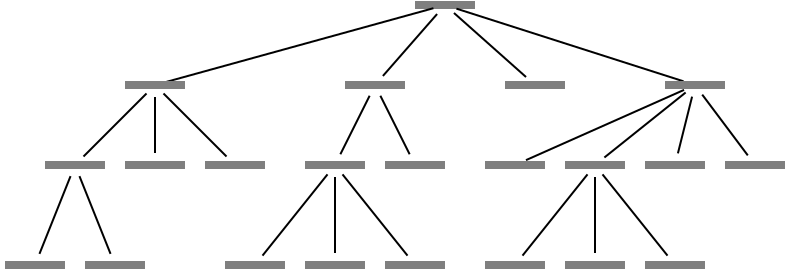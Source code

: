 <?xml version="1.0" encoding="UTF-8"?>
<dia:diagram xmlns:dia="http://www.lysator.liu.se/~alla/dia/">
  <dia:layer name="Arrière-plan" visible="true" active="true">
    <dia:object type="Standard - Line" version="0" id="O0">
      <dia:attribute name="obj_pos">
        <dia:point val="22,6.5"/>
      </dia:attribute>
      <dia:attribute name="obj_bb">
        <dia:rectangle val="21.8,6.3;25.2,6.7"/>
      </dia:attribute>
      <dia:attribute name="conn_endpoints">
        <dia:point val="22,6.5"/>
        <dia:point val="25,6.5"/>
      </dia:attribute>
      <dia:attribute name="numcp">
        <dia:int val="1"/>
      </dia:attribute>
      <dia:attribute name="line_color">
        <dia:color val="#7f7f7f"/>
      </dia:attribute>
      <dia:attribute name="line_width">
        <dia:real val="0.4"/>
      </dia:attribute>
    </dia:object>
    <dia:object type="Standard - Line" version="0" id="O1">
      <dia:attribute name="obj_pos">
        <dia:point val="23.5,6.5"/>
      </dia:attribute>
      <dia:attribute name="obj_bb">
        <dia:rectangle val="9.517,6.598;22.983,10.402"/>
      </dia:attribute>
      <dia:attribute name="conn_endpoints">
        <dia:point val="23.5,6.5"/>
        <dia:point val="9,10.5"/>
      </dia:attribute>
      <dia:attribute name="numcp">
        <dia:int val="1"/>
      </dia:attribute>
      <dia:attribute name="absolute_start_gap">
        <dia:real val="0.6"/>
      </dia:attribute>
      <dia:attribute name="absolute_end_gap">
        <dia:real val="0.6"/>
      </dia:attribute>
      <dia:connections>
        <dia:connection handle="0" to="O0" connection="0"/>
        <dia:connection handle="1" to="O5" connection="0"/>
      </dia:connections>
    </dia:object>
    <dia:object type="Standard - Line" version="0" id="O2">
      <dia:attribute name="obj_pos">
        <dia:point val="23.5,6.5"/>
      </dia:attribute>
      <dia:attribute name="obj_bb">
        <dia:rectangle val="20.325,6.881;23.175,10.119"/>
      </dia:attribute>
      <dia:attribute name="conn_endpoints">
        <dia:point val="23.5,6.5"/>
        <dia:point val="20,10.5"/>
      </dia:attribute>
      <dia:attribute name="numcp">
        <dia:int val="1"/>
      </dia:attribute>
      <dia:attribute name="absolute_start_gap">
        <dia:real val="0.6"/>
      </dia:attribute>
      <dia:attribute name="absolute_end_gap">
        <dia:real val="0.6"/>
      </dia:attribute>
      <dia:connections>
        <dia:connection handle="0" to="O0" connection="0"/>
        <dia:connection handle="1" to="O6" connection="0"/>
      </dia:connections>
    </dia:object>
    <dia:object type="Standard - Line" version="0" id="O3">
      <dia:attribute name="obj_pos">
        <dia:point val="23.5,6.5"/>
      </dia:attribute>
      <dia:attribute name="obj_bb">
        <dia:rectangle val="24.009,6.62;35.491,10.38"/>
      </dia:attribute>
      <dia:attribute name="conn_endpoints">
        <dia:point val="23.5,6.5"/>
        <dia:point val="36,10.5"/>
      </dia:attribute>
      <dia:attribute name="numcp">
        <dia:int val="1"/>
      </dia:attribute>
      <dia:attribute name="absolute_start_gap">
        <dia:real val="0.6"/>
      </dia:attribute>
      <dia:attribute name="absolute_end_gap">
        <dia:real val="0.6"/>
      </dia:attribute>
      <dia:connections>
        <dia:connection handle="0" to="O0" connection="0"/>
        <dia:connection handle="1" to="O8" connection="0"/>
      </dia:connections>
    </dia:object>
    <dia:object type="Standard - Line" version="0" id="O4">
      <dia:attribute name="obj_pos">
        <dia:point val="23.5,6.5"/>
      </dia:attribute>
      <dia:attribute name="obj_bb">
        <dia:rectangle val="23.878,6.828;27.622,10.172"/>
      </dia:attribute>
      <dia:attribute name="conn_endpoints">
        <dia:point val="23.5,6.5"/>
        <dia:point val="28,10.5"/>
      </dia:attribute>
      <dia:attribute name="numcp">
        <dia:int val="1"/>
      </dia:attribute>
      <dia:attribute name="absolute_start_gap">
        <dia:real val="0.6"/>
      </dia:attribute>
      <dia:attribute name="absolute_end_gap">
        <dia:real val="0.6"/>
      </dia:attribute>
      <dia:connections>
        <dia:connection handle="0" to="O0" connection="0"/>
        <dia:connection handle="1" to="O7" connection="0"/>
      </dia:connections>
    </dia:object>
    <dia:object type="Standard - Line" version="0" id="O5">
      <dia:attribute name="obj_pos">
        <dia:point val="7.5,10.5"/>
      </dia:attribute>
      <dia:attribute name="obj_bb">
        <dia:rectangle val="7.3,10.3;10.7,10.7"/>
      </dia:attribute>
      <dia:attribute name="conn_endpoints">
        <dia:point val="7.5,10.5"/>
        <dia:point val="10.5,10.5"/>
      </dia:attribute>
      <dia:attribute name="numcp">
        <dia:int val="1"/>
      </dia:attribute>
      <dia:attribute name="line_color">
        <dia:color val="#7f7f7f"/>
      </dia:attribute>
      <dia:attribute name="line_width">
        <dia:real val="0.4"/>
      </dia:attribute>
    </dia:object>
    <dia:object type="Standard - Line" version="0" id="O6">
      <dia:attribute name="obj_pos">
        <dia:point val="18.5,10.5"/>
      </dia:attribute>
      <dia:attribute name="obj_bb">
        <dia:rectangle val="18.3,10.3;21.7,10.7"/>
      </dia:attribute>
      <dia:attribute name="conn_endpoints">
        <dia:point val="18.5,10.5"/>
        <dia:point val="21.5,10.5"/>
      </dia:attribute>
      <dia:attribute name="numcp">
        <dia:int val="1"/>
      </dia:attribute>
      <dia:attribute name="line_color">
        <dia:color val="#7f7f7f"/>
      </dia:attribute>
      <dia:attribute name="line_width">
        <dia:real val="0.4"/>
      </dia:attribute>
    </dia:object>
    <dia:object type="Standard - Line" version="0" id="O7">
      <dia:attribute name="obj_pos">
        <dia:point val="26.5,10.5"/>
      </dia:attribute>
      <dia:attribute name="obj_bb">
        <dia:rectangle val="26.3,10.3;29.7,10.7"/>
      </dia:attribute>
      <dia:attribute name="conn_endpoints">
        <dia:point val="26.5,10.5"/>
        <dia:point val="29.5,10.5"/>
      </dia:attribute>
      <dia:attribute name="numcp">
        <dia:int val="1"/>
      </dia:attribute>
      <dia:attribute name="line_color">
        <dia:color val="#7f7f7f"/>
      </dia:attribute>
      <dia:attribute name="line_width">
        <dia:real val="0.4"/>
      </dia:attribute>
    </dia:object>
    <dia:object type="Standard - Line" version="0" id="O8">
      <dia:attribute name="obj_pos">
        <dia:point val="34.5,10.5"/>
      </dia:attribute>
      <dia:attribute name="obj_bb">
        <dia:rectangle val="34.3,10.3;37.7,10.7"/>
      </dia:attribute>
      <dia:attribute name="conn_endpoints">
        <dia:point val="34.5,10.5"/>
        <dia:point val="37.5,10.5"/>
      </dia:attribute>
      <dia:attribute name="numcp">
        <dia:int val="1"/>
      </dia:attribute>
      <dia:attribute name="line_color">
        <dia:color val="#7f7f7f"/>
      </dia:attribute>
      <dia:attribute name="line_width">
        <dia:real val="0.4"/>
      </dia:attribute>
    </dia:object>
    <dia:object type="Standard - Line" version="0" id="O9">
      <dia:attribute name="obj_pos">
        <dia:point val="9,10.5"/>
      </dia:attribute>
      <dia:attribute name="obj_bb">
        <dia:rectangle val="5.354,10.854;8.646,14.146"/>
      </dia:attribute>
      <dia:attribute name="conn_endpoints">
        <dia:point val="9,10.5"/>
        <dia:point val="5,14.5"/>
      </dia:attribute>
      <dia:attribute name="numcp">
        <dia:int val="1"/>
      </dia:attribute>
      <dia:attribute name="absolute_start_gap">
        <dia:real val="0.6"/>
      </dia:attribute>
      <dia:attribute name="absolute_end_gap">
        <dia:real val="0.6"/>
      </dia:attribute>
      <dia:connections>
        <dia:connection handle="0" to="O5" connection="0"/>
        <dia:connection handle="1" to="O10" connection="0"/>
      </dia:connections>
    </dia:object>
    <dia:object type="Standard - Line" version="0" id="O10">
      <dia:attribute name="obj_pos">
        <dia:point val="3.5,14.5"/>
      </dia:attribute>
      <dia:attribute name="obj_bb">
        <dia:rectangle val="3.3,14.3;6.7,14.7"/>
      </dia:attribute>
      <dia:attribute name="conn_endpoints">
        <dia:point val="3.5,14.5"/>
        <dia:point val="6.5,14.5"/>
      </dia:attribute>
      <dia:attribute name="numcp">
        <dia:int val="1"/>
      </dia:attribute>
      <dia:attribute name="line_color">
        <dia:color val="#7f7f7f"/>
      </dia:attribute>
      <dia:attribute name="line_width">
        <dia:real val="0.4"/>
      </dia:attribute>
    </dia:object>
    <dia:object type="Standard - Line" version="0" id="O11">
      <dia:attribute name="obj_pos">
        <dia:point val="11.5,14.5"/>
      </dia:attribute>
      <dia:attribute name="obj_bb">
        <dia:rectangle val="11.3,14.3;14.7,14.7"/>
      </dia:attribute>
      <dia:attribute name="conn_endpoints">
        <dia:point val="11.5,14.5"/>
        <dia:point val="14.5,14.5"/>
      </dia:attribute>
      <dia:attribute name="numcp">
        <dia:int val="1"/>
      </dia:attribute>
      <dia:attribute name="line_color">
        <dia:color val="#7f7f7f"/>
      </dia:attribute>
      <dia:attribute name="line_width">
        <dia:real val="0.4"/>
      </dia:attribute>
    </dia:object>
    <dia:object type="Standard - Line" version="0" id="O12">
      <dia:attribute name="obj_pos">
        <dia:point val="7.5,14.5"/>
      </dia:attribute>
      <dia:attribute name="obj_bb">
        <dia:rectangle val="7.3,14.3;10.7,14.7"/>
      </dia:attribute>
      <dia:attribute name="conn_endpoints">
        <dia:point val="7.5,14.5"/>
        <dia:point val="10.5,14.5"/>
      </dia:attribute>
      <dia:attribute name="numcp">
        <dia:int val="1"/>
      </dia:attribute>
      <dia:attribute name="line_color">
        <dia:color val="#7f7f7f"/>
      </dia:attribute>
      <dia:attribute name="line_width">
        <dia:real val="0.4"/>
      </dia:attribute>
    </dia:object>
    <dia:object type="Standard - Line" version="0" id="O13">
      <dia:attribute name="obj_pos">
        <dia:point val="9,10.5"/>
      </dia:attribute>
      <dia:attribute name="obj_bb">
        <dia:rectangle val="8.95,11.05;9.05,13.95"/>
      </dia:attribute>
      <dia:attribute name="conn_endpoints">
        <dia:point val="9,10.5"/>
        <dia:point val="9,14.5"/>
      </dia:attribute>
      <dia:attribute name="numcp">
        <dia:int val="1"/>
      </dia:attribute>
      <dia:attribute name="absolute_start_gap">
        <dia:real val="0.6"/>
      </dia:attribute>
      <dia:attribute name="absolute_end_gap">
        <dia:real val="0.6"/>
      </dia:attribute>
      <dia:connections>
        <dia:connection handle="0" to="O5" connection="0"/>
        <dia:connection handle="1" to="O12" connection="0"/>
      </dia:connections>
    </dia:object>
    <dia:object type="Standard - Line" version="0" id="O14">
      <dia:attribute name="obj_pos">
        <dia:point val="9,10.5"/>
      </dia:attribute>
      <dia:attribute name="obj_bb">
        <dia:rectangle val="9.354,10.854;12.646,14.146"/>
      </dia:attribute>
      <dia:attribute name="conn_endpoints">
        <dia:point val="9,10.5"/>
        <dia:point val="13,14.5"/>
      </dia:attribute>
      <dia:attribute name="numcp">
        <dia:int val="1"/>
      </dia:attribute>
      <dia:attribute name="absolute_start_gap">
        <dia:real val="0.6"/>
      </dia:attribute>
      <dia:attribute name="absolute_end_gap">
        <dia:real val="0.6"/>
      </dia:attribute>
      <dia:connections>
        <dia:connection handle="0" to="O5" connection="0"/>
        <dia:connection handle="1" to="O11" connection="0"/>
      </dia:connections>
    </dia:object>
    <dia:object type="Standard - Line" version="0" id="O15">
      <dia:attribute name="obj_pos">
        <dia:point val="16.5,14.5"/>
      </dia:attribute>
      <dia:attribute name="obj_bb">
        <dia:rectangle val="16.3,14.3;19.7,14.7"/>
      </dia:attribute>
      <dia:attribute name="conn_endpoints">
        <dia:point val="16.5,14.5"/>
        <dia:point val="19.5,14.5"/>
      </dia:attribute>
      <dia:attribute name="numcp">
        <dia:int val="1"/>
      </dia:attribute>
      <dia:attribute name="line_color">
        <dia:color val="#7f7f7f"/>
      </dia:attribute>
      <dia:attribute name="line_width">
        <dia:real val="0.4"/>
      </dia:attribute>
    </dia:object>
    <dia:object type="Standard - Line" version="0" id="O16">
      <dia:attribute name="obj_pos">
        <dia:point val="20.5,14.5"/>
      </dia:attribute>
      <dia:attribute name="obj_bb">
        <dia:rectangle val="20.3,14.3;23.7,14.7"/>
      </dia:attribute>
      <dia:attribute name="conn_endpoints">
        <dia:point val="20.5,14.5"/>
        <dia:point val="23.5,14.5"/>
      </dia:attribute>
      <dia:attribute name="numcp">
        <dia:int val="1"/>
      </dia:attribute>
      <dia:attribute name="line_color">
        <dia:color val="#7f7f7f"/>
      </dia:attribute>
      <dia:attribute name="line_width">
        <dia:real val="0.4"/>
      </dia:attribute>
    </dia:object>
    <dia:object type="Standard - Line" version="0" id="O17">
      <dia:attribute name="obj_pos">
        <dia:point val="18,14.5"/>
      </dia:attribute>
      <dia:attribute name="obj_bb">
        <dia:rectangle val="18.201,10.97;19.799,14.03"/>
      </dia:attribute>
      <dia:attribute name="conn_endpoints">
        <dia:point val="18,14.5"/>
        <dia:point val="20,10.5"/>
      </dia:attribute>
      <dia:attribute name="numcp">
        <dia:int val="1"/>
      </dia:attribute>
      <dia:attribute name="absolute_start_gap">
        <dia:real val="0.6"/>
      </dia:attribute>
      <dia:attribute name="absolute_end_gap">
        <dia:real val="0.6"/>
      </dia:attribute>
      <dia:connections>
        <dia:connection handle="0" to="O15" connection="0"/>
        <dia:connection handle="1" to="O6" connection="0"/>
      </dia:connections>
    </dia:object>
    <dia:object type="Standard - Line" version="0" id="O18">
      <dia:attribute name="obj_pos">
        <dia:point val="20,10.5"/>
      </dia:attribute>
      <dia:attribute name="obj_bb">
        <dia:rectangle val="20.201,10.97;21.799,14.03"/>
      </dia:attribute>
      <dia:attribute name="conn_endpoints">
        <dia:point val="20,10.5"/>
        <dia:point val="22,14.5"/>
      </dia:attribute>
      <dia:attribute name="numcp">
        <dia:int val="1"/>
      </dia:attribute>
      <dia:attribute name="absolute_start_gap">
        <dia:real val="0.6"/>
      </dia:attribute>
      <dia:attribute name="absolute_end_gap">
        <dia:real val="0.6"/>
      </dia:attribute>
      <dia:connections>
        <dia:connection handle="0" to="O6" connection="0"/>
        <dia:connection handle="1" to="O16" connection="0"/>
      </dia:connections>
    </dia:object>
    <dia:object type="Standard - Line" version="0" id="O19">
      <dia:attribute name="obj_pos">
        <dia:point val="25.5,14.5"/>
      </dia:attribute>
      <dia:attribute name="obj_bb">
        <dia:rectangle val="25.3,14.3;28.7,14.7"/>
      </dia:attribute>
      <dia:attribute name="conn_endpoints">
        <dia:point val="25.5,14.5"/>
        <dia:point val="28.5,14.5"/>
      </dia:attribute>
      <dia:attribute name="numcp">
        <dia:int val="1"/>
      </dia:attribute>
      <dia:attribute name="line_color">
        <dia:color val="#7f7f7f"/>
      </dia:attribute>
      <dia:attribute name="line_width">
        <dia:real val="0.4"/>
      </dia:attribute>
    </dia:object>
    <dia:object type="Standard - Line" version="0" id="O20">
      <dia:attribute name="obj_pos">
        <dia:point val="29.5,14.5"/>
      </dia:attribute>
      <dia:attribute name="obj_bb">
        <dia:rectangle val="29.3,14.3;32.7,14.7"/>
      </dia:attribute>
      <dia:attribute name="conn_endpoints">
        <dia:point val="29.5,14.5"/>
        <dia:point val="32.5,14.5"/>
      </dia:attribute>
      <dia:attribute name="numcp">
        <dia:int val="1"/>
      </dia:attribute>
      <dia:attribute name="line_color">
        <dia:color val="#7f7f7f"/>
      </dia:attribute>
      <dia:attribute name="line_width">
        <dia:real val="0.4"/>
      </dia:attribute>
    </dia:object>
    <dia:object type="Standard - Line" version="0" id="O21">
      <dia:attribute name="obj_pos">
        <dia:point val="33.5,14.5"/>
      </dia:attribute>
      <dia:attribute name="obj_bb">
        <dia:rectangle val="33.3,14.3;36.7,14.7"/>
      </dia:attribute>
      <dia:attribute name="conn_endpoints">
        <dia:point val="33.5,14.5"/>
        <dia:point val="36.5,14.5"/>
      </dia:attribute>
      <dia:attribute name="numcp">
        <dia:int val="1"/>
      </dia:attribute>
      <dia:attribute name="line_color">
        <dia:color val="#7f7f7f"/>
      </dia:attribute>
      <dia:attribute name="line_width">
        <dia:real val="0.4"/>
      </dia:attribute>
    </dia:object>
    <dia:object type="Standard - Line" version="0" id="O22">
      <dia:attribute name="obj_pos">
        <dia:point val="37.5,14.5"/>
      </dia:attribute>
      <dia:attribute name="obj_bb">
        <dia:rectangle val="37.3,14.3;40.7,14.7"/>
      </dia:attribute>
      <dia:attribute name="conn_endpoints">
        <dia:point val="37.5,14.5"/>
        <dia:point val="40.5,14.5"/>
      </dia:attribute>
      <dia:attribute name="numcp">
        <dia:int val="1"/>
      </dia:attribute>
      <dia:attribute name="line_color">
        <dia:color val="#7f7f7f"/>
      </dia:attribute>
      <dia:attribute name="line_width">
        <dia:real val="0.4"/>
      </dia:attribute>
    </dia:object>
    <dia:object type="Standard - Line" version="0" id="O23">
      <dia:attribute name="obj_pos">
        <dia:point val="36,10.5"/>
      </dia:attribute>
      <dia:attribute name="obj_bb">
        <dia:rectangle val="36.29,10.91;38.71,14.09"/>
      </dia:attribute>
      <dia:attribute name="conn_endpoints">
        <dia:point val="36,10.5"/>
        <dia:point val="39,14.5"/>
      </dia:attribute>
      <dia:attribute name="numcp">
        <dia:int val="1"/>
      </dia:attribute>
      <dia:attribute name="absolute_start_gap">
        <dia:real val="0.6"/>
      </dia:attribute>
      <dia:attribute name="absolute_end_gap">
        <dia:real val="0.6"/>
      </dia:attribute>
      <dia:connections>
        <dia:connection handle="0" to="O8" connection="0"/>
        <dia:connection handle="1" to="O22" connection="0"/>
      </dia:connections>
    </dia:object>
    <dia:object type="Standard - Line" version="0" id="O24">
      <dia:attribute name="obj_pos">
        <dia:point val="36,10.5"/>
      </dia:attribute>
      <dia:attribute name="obj_bb">
        <dia:rectangle val="35.085,11.021;35.915,13.979"/>
      </dia:attribute>
      <dia:attribute name="conn_endpoints">
        <dia:point val="36,10.5"/>
        <dia:point val="35,14.5"/>
      </dia:attribute>
      <dia:attribute name="numcp">
        <dia:int val="1"/>
      </dia:attribute>
      <dia:attribute name="absolute_start_gap">
        <dia:real val="0.6"/>
      </dia:attribute>
      <dia:attribute name="absolute_end_gap">
        <dia:real val="0.6"/>
      </dia:attribute>
      <dia:connections>
        <dia:connection handle="0" to="O8" connection="0"/>
        <dia:connection handle="1" to="O21" connection="0"/>
      </dia:connections>
    </dia:object>
    <dia:object type="Standard - Line" version="0" id="O25">
      <dia:attribute name="obj_pos">
        <dia:point val="36,10.5"/>
      </dia:attribute>
      <dia:attribute name="obj_bb">
        <dia:rectangle val="31.398,10.805;35.602,14.195"/>
      </dia:attribute>
      <dia:attribute name="conn_endpoints">
        <dia:point val="36,10.5"/>
        <dia:point val="31,14.5"/>
      </dia:attribute>
      <dia:attribute name="numcp">
        <dia:int val="1"/>
      </dia:attribute>
      <dia:attribute name="absolute_start_gap">
        <dia:real val="0.6"/>
      </dia:attribute>
      <dia:attribute name="absolute_end_gap">
        <dia:real val="0.6"/>
      </dia:attribute>
      <dia:connections>
        <dia:connection handle="0" to="O8" connection="0"/>
        <dia:connection handle="1" to="O20" connection="0"/>
      </dia:connections>
    </dia:object>
    <dia:object type="Standard - Line" version="0" id="O26">
      <dia:attribute name="obj_pos">
        <dia:point val="36,10.5"/>
      </dia:attribute>
      <dia:attribute name="obj_bb">
        <dia:rectangle val="27.482,10.678;35.518,14.322"/>
      </dia:attribute>
      <dia:attribute name="conn_endpoints">
        <dia:point val="36,10.5"/>
        <dia:point val="27,14.5"/>
      </dia:attribute>
      <dia:attribute name="numcp">
        <dia:int val="1"/>
      </dia:attribute>
      <dia:attribute name="absolute_start_gap">
        <dia:real val="0.6"/>
      </dia:attribute>
      <dia:attribute name="absolute_end_gap">
        <dia:real val="0.6"/>
      </dia:attribute>
      <dia:connections>
        <dia:connection handle="0" to="O8" connection="0"/>
        <dia:connection handle="1" to="O19" connection="0"/>
      </dia:connections>
    </dia:object>
    <dia:object type="Standard - Line" version="0" id="O27">
      <dia:attribute name="obj_pos">
        <dia:point val="12.5,19.5"/>
      </dia:attribute>
      <dia:attribute name="obj_bb">
        <dia:rectangle val="12.3,19.3;15.7,19.7"/>
      </dia:attribute>
      <dia:attribute name="conn_endpoints">
        <dia:point val="12.5,19.5"/>
        <dia:point val="15.5,19.5"/>
      </dia:attribute>
      <dia:attribute name="numcp">
        <dia:int val="1"/>
      </dia:attribute>
      <dia:attribute name="line_color">
        <dia:color val="#7f7f7f"/>
      </dia:attribute>
      <dia:attribute name="line_width">
        <dia:real val="0.4"/>
      </dia:attribute>
    </dia:object>
    <dia:object type="Standard - Line" version="0" id="O28">
      <dia:attribute name="obj_pos">
        <dia:point val="16.5,19.5"/>
      </dia:attribute>
      <dia:attribute name="obj_bb">
        <dia:rectangle val="16.3,19.3;19.7,19.7"/>
      </dia:attribute>
      <dia:attribute name="conn_endpoints">
        <dia:point val="16.5,19.5"/>
        <dia:point val="19.5,19.5"/>
      </dia:attribute>
      <dia:attribute name="numcp">
        <dia:int val="1"/>
      </dia:attribute>
      <dia:attribute name="line_color">
        <dia:color val="#7f7f7f"/>
      </dia:attribute>
      <dia:attribute name="line_width">
        <dia:real val="0.4"/>
      </dia:attribute>
    </dia:object>
    <dia:object type="Standard - Line" version="0" id="O29">
      <dia:attribute name="obj_pos">
        <dia:point val="20.5,19.5"/>
      </dia:attribute>
      <dia:attribute name="obj_bb">
        <dia:rectangle val="20.3,19.3;23.7,19.7"/>
      </dia:attribute>
      <dia:attribute name="conn_endpoints">
        <dia:point val="20.5,19.5"/>
        <dia:point val="23.5,19.5"/>
      </dia:attribute>
      <dia:attribute name="numcp">
        <dia:int val="1"/>
      </dia:attribute>
      <dia:attribute name="line_color">
        <dia:color val="#7f7f7f"/>
      </dia:attribute>
      <dia:attribute name="line_width">
        <dia:real val="0.4"/>
      </dia:attribute>
    </dia:object>
    <dia:object type="Standard - Line" version="0" id="O30">
      <dia:attribute name="obj_pos">
        <dia:point val="14,19.5"/>
      </dia:attribute>
      <dia:attribute name="obj_bb">
        <dia:rectangle val="14.305,14.898;17.695,19.102"/>
      </dia:attribute>
      <dia:attribute name="conn_endpoints">
        <dia:point val="14,19.5"/>
        <dia:point val="18,14.5"/>
      </dia:attribute>
      <dia:attribute name="numcp">
        <dia:int val="1"/>
      </dia:attribute>
      <dia:attribute name="absolute_start_gap">
        <dia:real val="0.6"/>
      </dia:attribute>
      <dia:attribute name="absolute_end_gap">
        <dia:real val="0.6"/>
      </dia:attribute>
      <dia:connections>
        <dia:connection handle="0" to="O27" connection="0"/>
        <dia:connection handle="1" to="O15" connection="0"/>
      </dia:connections>
    </dia:object>
    <dia:object type="Standard - Line" version="0" id="O31">
      <dia:attribute name="obj_pos">
        <dia:point val="18,19.5"/>
      </dia:attribute>
      <dia:attribute name="obj_bb">
        <dia:rectangle val="17.95,15.05;18.05,18.95"/>
      </dia:attribute>
      <dia:attribute name="conn_endpoints">
        <dia:point val="18,19.5"/>
        <dia:point val="18,14.5"/>
      </dia:attribute>
      <dia:attribute name="numcp">
        <dia:int val="1"/>
      </dia:attribute>
      <dia:attribute name="absolute_start_gap">
        <dia:real val="0.6"/>
      </dia:attribute>
      <dia:attribute name="absolute_end_gap">
        <dia:real val="0.6"/>
      </dia:attribute>
      <dia:connections>
        <dia:connection handle="0" to="O28" connection="0"/>
        <dia:connection handle="1" to="O15" connection="0"/>
      </dia:connections>
    </dia:object>
    <dia:object type="Standard - Line" version="0" id="O32">
      <dia:attribute name="obj_pos">
        <dia:point val="22,19.5"/>
      </dia:attribute>
      <dia:attribute name="obj_bb">
        <dia:rectangle val="18.305,14.898;21.695,19.102"/>
      </dia:attribute>
      <dia:attribute name="conn_endpoints">
        <dia:point val="22,19.5"/>
        <dia:point val="18,14.5"/>
      </dia:attribute>
      <dia:attribute name="numcp">
        <dia:int val="1"/>
      </dia:attribute>
      <dia:attribute name="absolute_start_gap">
        <dia:real val="0.6"/>
      </dia:attribute>
      <dia:attribute name="absolute_end_gap">
        <dia:real val="0.6"/>
      </dia:attribute>
      <dia:connections>
        <dia:connection handle="0" to="O29" connection="0"/>
        <dia:connection handle="1" to="O15" connection="0"/>
      </dia:connections>
    </dia:object>
    <dia:object type="Standard - Line" version="0" id="O33">
      <dia:attribute name="obj_pos">
        <dia:point val="1.5,19.5"/>
      </dia:attribute>
      <dia:attribute name="obj_bb">
        <dia:rectangle val="1.3,19.3;4.7,19.7"/>
      </dia:attribute>
      <dia:attribute name="conn_endpoints">
        <dia:point val="1.5,19.5"/>
        <dia:point val="4.5,19.5"/>
      </dia:attribute>
      <dia:attribute name="numcp">
        <dia:int val="1"/>
      </dia:attribute>
      <dia:attribute name="line_color">
        <dia:color val="#7f7f7f"/>
      </dia:attribute>
      <dia:attribute name="line_width">
        <dia:real val="0.4"/>
      </dia:attribute>
    </dia:object>
    <dia:object type="Standard - Line" version="0" id="O34">
      <dia:attribute name="obj_pos">
        <dia:point val="5.5,19.5"/>
      </dia:attribute>
      <dia:attribute name="obj_bb">
        <dia:rectangle val="5.3,19.3;8.7,19.7"/>
      </dia:attribute>
      <dia:attribute name="conn_endpoints">
        <dia:point val="5.5,19.5"/>
        <dia:point val="8.5,19.5"/>
      </dia:attribute>
      <dia:attribute name="numcp">
        <dia:int val="1"/>
      </dia:attribute>
      <dia:attribute name="line_color">
        <dia:color val="#7f7f7f"/>
      </dia:attribute>
      <dia:attribute name="line_width">
        <dia:real val="0.4"/>
      </dia:attribute>
    </dia:object>
    <dia:object type="Standard - Line" version="0" id="O35">
      <dia:attribute name="obj_pos">
        <dia:point val="3,19.5"/>
      </dia:attribute>
      <dia:attribute name="obj_bb">
        <dia:rectangle val="3.158,14.992;4.842,19.008"/>
      </dia:attribute>
      <dia:attribute name="conn_endpoints">
        <dia:point val="3,19.5"/>
        <dia:point val="5,14.5"/>
      </dia:attribute>
      <dia:attribute name="numcp">
        <dia:int val="1"/>
      </dia:attribute>
      <dia:attribute name="absolute_start_gap">
        <dia:real val="0.6"/>
      </dia:attribute>
      <dia:attribute name="absolute_end_gap">
        <dia:real val="0.6"/>
      </dia:attribute>
      <dia:connections>
        <dia:connection handle="0" to="O33" connection="0"/>
        <dia:connection handle="1" to="O10" connection="0"/>
      </dia:connections>
    </dia:object>
    <dia:object type="Standard - Line" version="0" id="O36">
      <dia:attribute name="obj_pos">
        <dia:point val="7,19.5"/>
      </dia:attribute>
      <dia:attribute name="obj_bb">
        <dia:rectangle val="5.158,14.992;6.842,19.008"/>
      </dia:attribute>
      <dia:attribute name="conn_endpoints">
        <dia:point val="7,19.5"/>
        <dia:point val="5,14.5"/>
      </dia:attribute>
      <dia:attribute name="numcp">
        <dia:int val="1"/>
      </dia:attribute>
      <dia:attribute name="absolute_start_gap">
        <dia:real val="0.6"/>
      </dia:attribute>
      <dia:attribute name="absolute_end_gap">
        <dia:real val="0.6"/>
      </dia:attribute>
      <dia:connections>
        <dia:connection handle="0" to="O34" connection="0"/>
        <dia:connection handle="1" to="O10" connection="0"/>
      </dia:connections>
    </dia:object>
    <dia:object type="Standard - Line" version="0" id="O37">
      <dia:attribute name="obj_pos">
        <dia:point val="25.5,19.5"/>
      </dia:attribute>
      <dia:attribute name="obj_bb">
        <dia:rectangle val="25.3,19.3;28.7,19.7"/>
      </dia:attribute>
      <dia:attribute name="conn_endpoints">
        <dia:point val="25.5,19.5"/>
        <dia:point val="28.5,19.5"/>
      </dia:attribute>
      <dia:attribute name="numcp">
        <dia:int val="1"/>
      </dia:attribute>
      <dia:attribute name="line_color">
        <dia:color val="#7f7f7f"/>
      </dia:attribute>
      <dia:attribute name="line_width">
        <dia:real val="0.4"/>
      </dia:attribute>
    </dia:object>
    <dia:object type="Standard - Line" version="0" id="O38">
      <dia:attribute name="obj_pos">
        <dia:point val="29.5,19.5"/>
      </dia:attribute>
      <dia:attribute name="obj_bb">
        <dia:rectangle val="29.3,19.3;32.7,19.7"/>
      </dia:attribute>
      <dia:attribute name="conn_endpoints">
        <dia:point val="29.5,19.5"/>
        <dia:point val="32.5,19.5"/>
      </dia:attribute>
      <dia:attribute name="numcp">
        <dia:int val="1"/>
      </dia:attribute>
      <dia:attribute name="line_color">
        <dia:color val="#7f7f7f"/>
      </dia:attribute>
      <dia:attribute name="line_width">
        <dia:real val="0.4"/>
      </dia:attribute>
    </dia:object>
    <dia:object type="Standard - Line" version="0" id="O39">
      <dia:attribute name="obj_pos">
        <dia:point val="33.5,19.5"/>
      </dia:attribute>
      <dia:attribute name="obj_bb">
        <dia:rectangle val="33.3,19.3;36.7,19.7"/>
      </dia:attribute>
      <dia:attribute name="conn_endpoints">
        <dia:point val="33.5,19.5"/>
        <dia:point val="36.5,19.5"/>
      </dia:attribute>
      <dia:attribute name="numcp">
        <dia:int val="1"/>
      </dia:attribute>
      <dia:attribute name="line_color">
        <dia:color val="#7f7f7f"/>
      </dia:attribute>
      <dia:attribute name="line_width">
        <dia:real val="0.4"/>
      </dia:attribute>
    </dia:object>
    <dia:object type="Standard - Line" version="0" id="O40">
      <dia:attribute name="obj_pos">
        <dia:point val="27,19.5"/>
      </dia:attribute>
      <dia:attribute name="obj_bb">
        <dia:rectangle val="27.305,14.898;30.695,19.102"/>
      </dia:attribute>
      <dia:attribute name="conn_endpoints">
        <dia:point val="27,19.5"/>
        <dia:point val="31,14.5"/>
      </dia:attribute>
      <dia:attribute name="numcp">
        <dia:int val="1"/>
      </dia:attribute>
      <dia:attribute name="absolute_start_gap">
        <dia:real val="0.6"/>
      </dia:attribute>
      <dia:attribute name="absolute_end_gap">
        <dia:real val="0.6"/>
      </dia:attribute>
      <dia:connections>
        <dia:connection handle="0" to="O37" connection="0"/>
        <dia:connection handle="1" to="O20" connection="0"/>
      </dia:connections>
    </dia:object>
    <dia:object type="Standard - Line" version="0" id="O41">
      <dia:attribute name="obj_pos">
        <dia:point val="31,19.5"/>
      </dia:attribute>
      <dia:attribute name="obj_bb">
        <dia:rectangle val="30.95,15.05;31.05,18.95"/>
      </dia:attribute>
      <dia:attribute name="conn_endpoints">
        <dia:point val="31,19.5"/>
        <dia:point val="31,14.5"/>
      </dia:attribute>
      <dia:attribute name="numcp">
        <dia:int val="1"/>
      </dia:attribute>
      <dia:attribute name="absolute_start_gap">
        <dia:real val="0.6"/>
      </dia:attribute>
      <dia:attribute name="absolute_end_gap">
        <dia:real val="0.6"/>
      </dia:attribute>
      <dia:connections>
        <dia:connection handle="0" to="O38" connection="0"/>
        <dia:connection handle="1" to="O20" connection="0"/>
      </dia:connections>
    </dia:object>
    <dia:object type="Standard - Line" version="0" id="O42">
      <dia:attribute name="obj_pos">
        <dia:point val="35,19.5"/>
      </dia:attribute>
      <dia:attribute name="obj_bb">
        <dia:rectangle val="31.305,14.898;34.696,19.102"/>
      </dia:attribute>
      <dia:attribute name="conn_endpoints">
        <dia:point val="35,19.5"/>
        <dia:point val="31,14.5"/>
      </dia:attribute>
      <dia:attribute name="numcp">
        <dia:int val="1"/>
      </dia:attribute>
      <dia:attribute name="absolute_start_gap">
        <dia:real val="0.6"/>
      </dia:attribute>
      <dia:attribute name="absolute_end_gap">
        <dia:real val="0.6"/>
      </dia:attribute>
      <dia:connections>
        <dia:connection handle="0" to="O39" connection="0"/>
        <dia:connection handle="1" to="O20" connection="0"/>
      </dia:connections>
    </dia:object>
  </dia:layer>
</dia:diagram>
